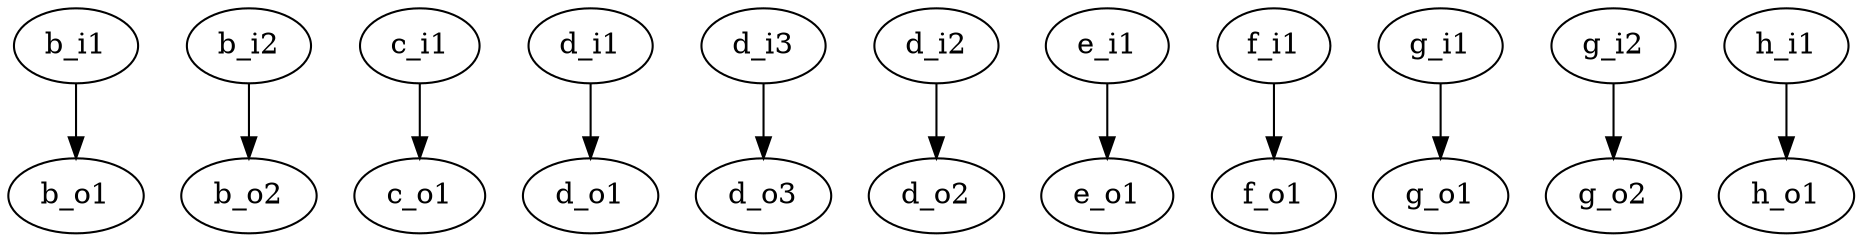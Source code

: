 strict digraph port_graph {
b_i1 -> b_o1
b_i2 -> b_o2
c_i1 -> c_o1
d_i1 -> d_o1
d_i3 -> d_o3
d_i2 -> d_o2
e_i1 -> e_o1
f_i1 -> f_o1
g_i1 -> g_o1
g_i2 -> g_o2
h_i1 -> h_o1
}
